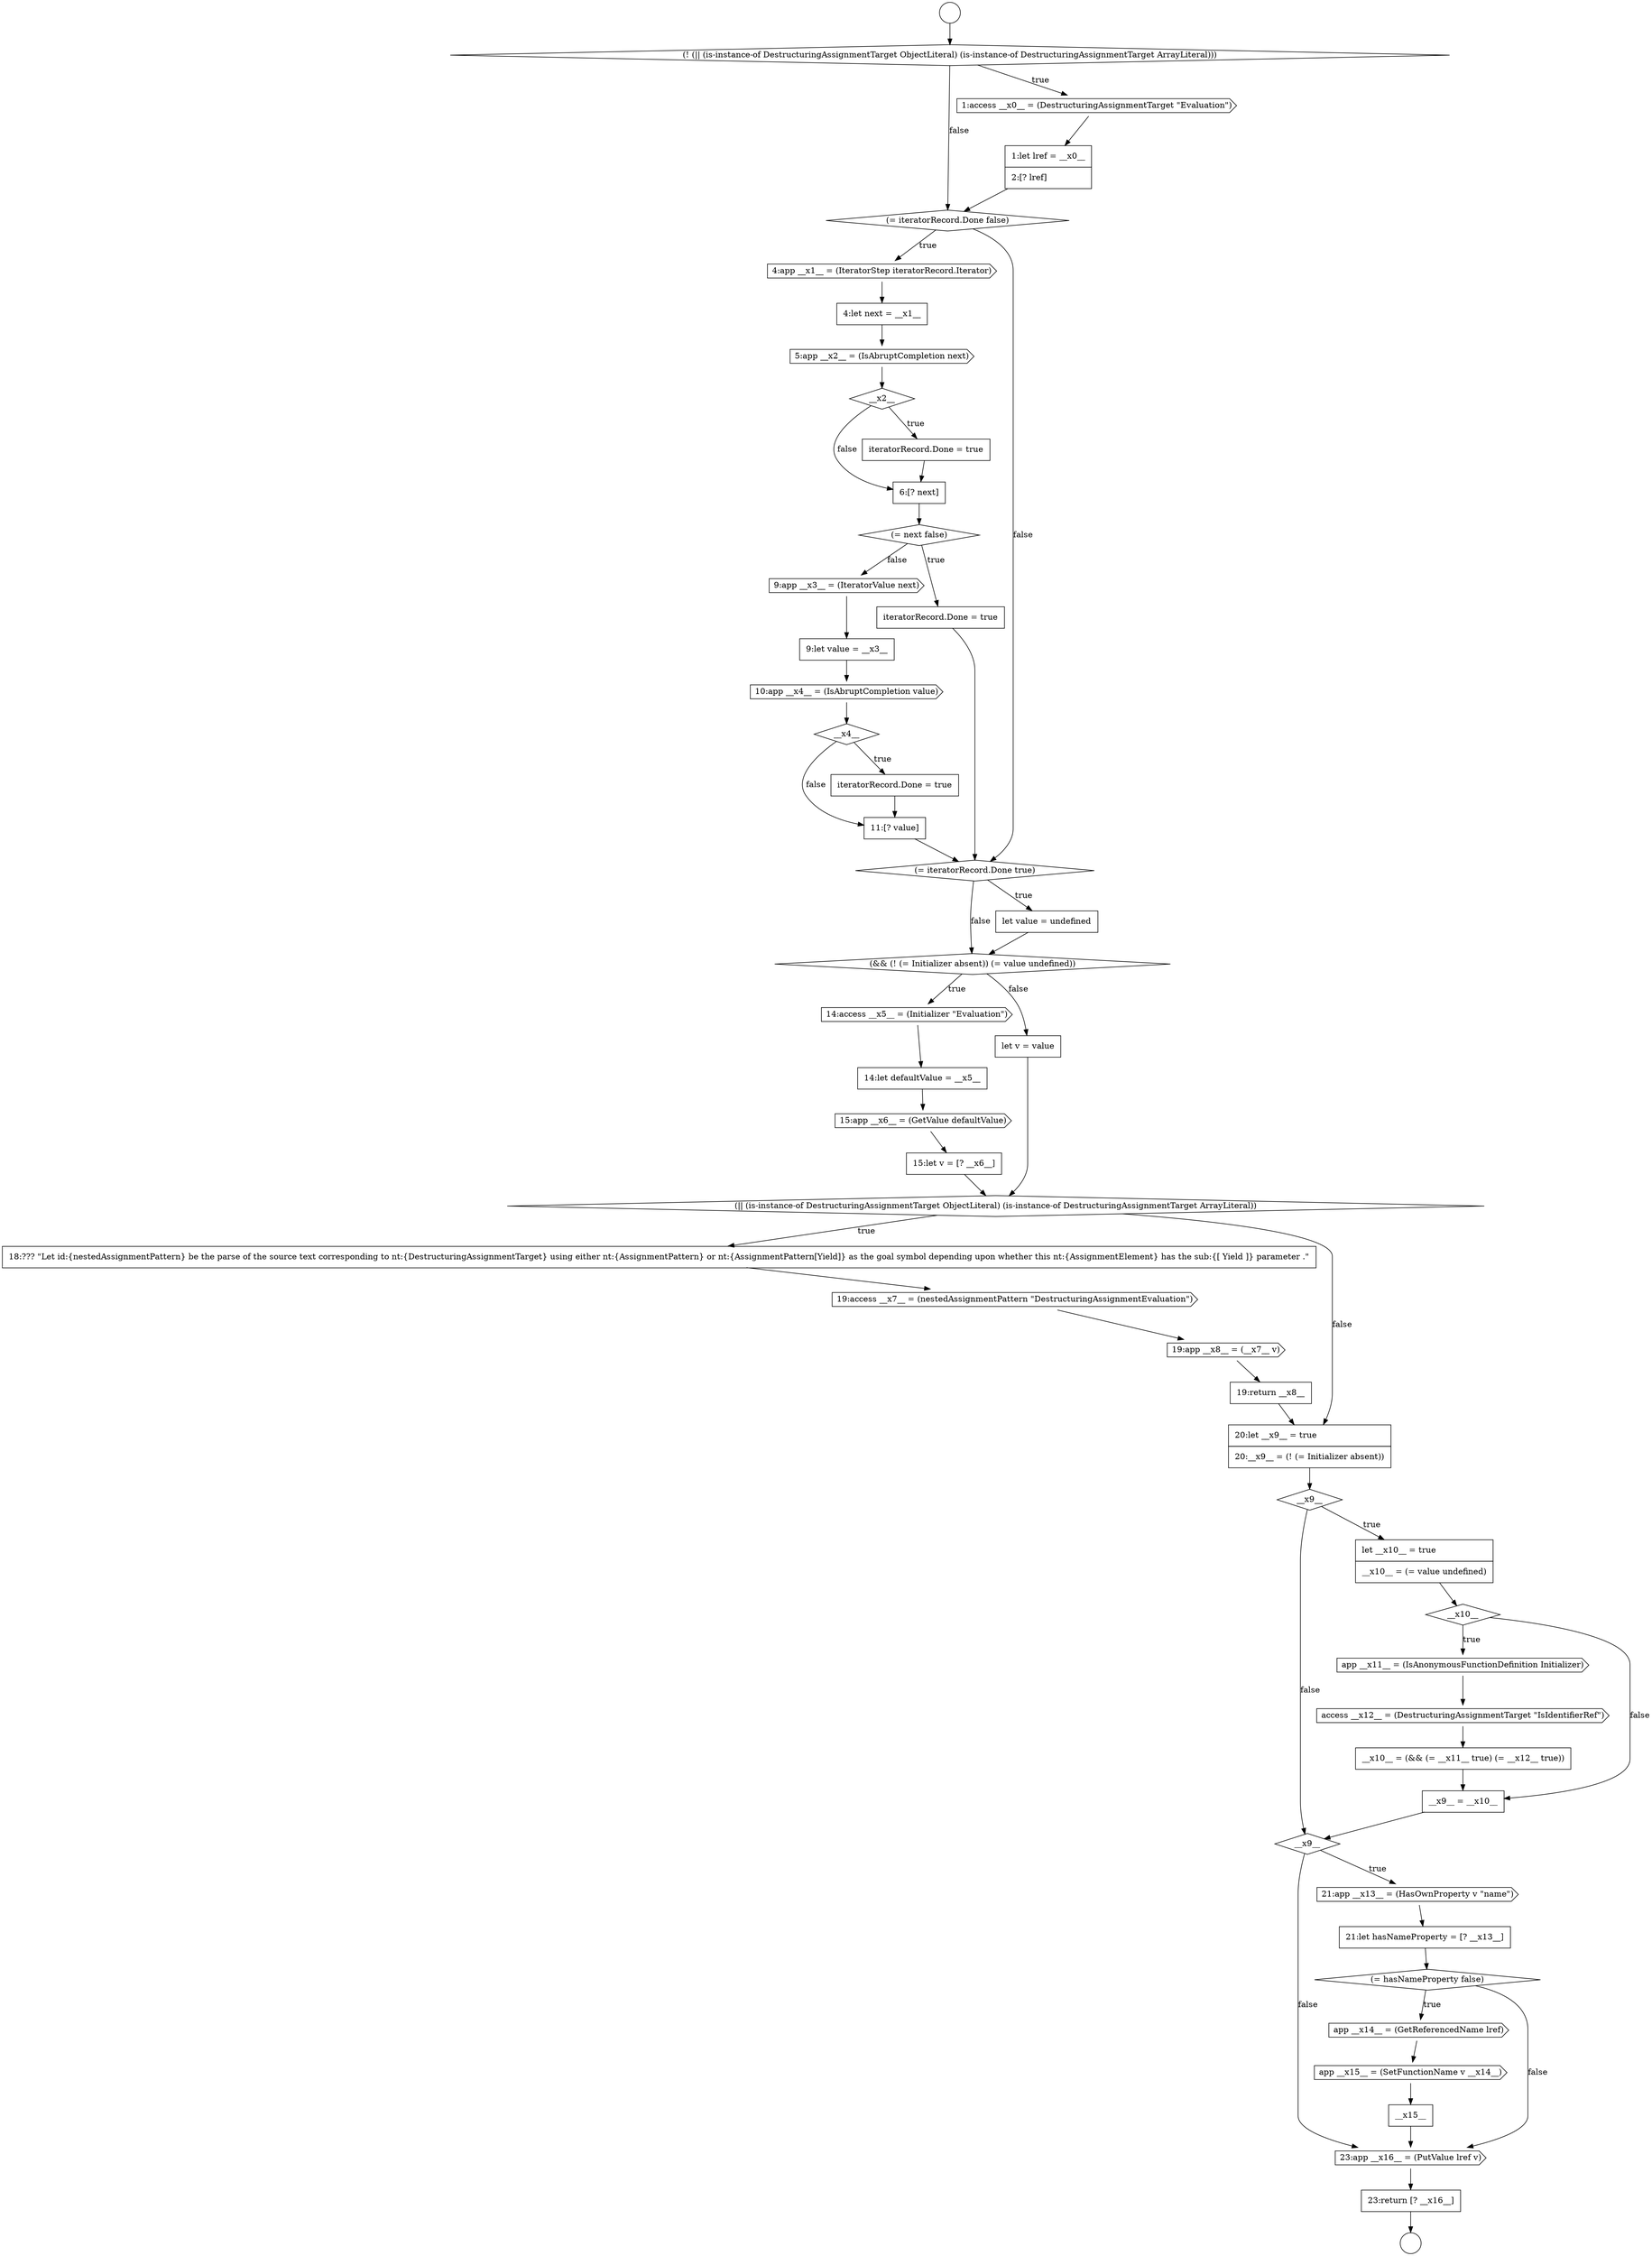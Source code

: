 digraph {
  node5088 [shape=diamond, label=<<font color="black">__x9__</font>> color="black" fillcolor="white" style=filled]
  node5069 [shape=diamond, label=<<font color="black">(&amp;&amp; (! (= Initializer absent)) (= value undefined))</font>> color="black" fillcolor="white" style=filled]
  node5056 [shape=diamond, label=<<font color="black">__x2__</font>> color="black" fillcolor="white" style=filled]
  node5064 [shape=diamond, label=<<font color="black">__x4__</font>> color="black" fillcolor="white" style=filled]
  node5084 [shape=cds, label=<<font color="black">app __x11__ = (IsAnonymousFunctionDefinition Initializer)</font>> color="black" fillcolor="white" style=filled]
  node5070 [shape=cds, label=<<font color="black">14:access __x5__ = (Initializer &quot;Evaluation&quot;)</font>> color="black" fillcolor="white" style=filled]
  node5066 [shape=none, margin=0, label=<<font color="black">
    <table border="0" cellborder="1" cellspacing="0" cellpadding="10">
      <tr><td align="left">11:[? value]</td></tr>
    </table>
  </font>> color="black" fillcolor="white" style=filled]
  node5090 [shape=none, margin=0, label=<<font color="black">
    <table border="0" cellborder="1" cellspacing="0" cellpadding="10">
      <tr><td align="left">21:let hasNameProperty = [? __x13__]</td></tr>
    </table>
  </font>> color="black" fillcolor="white" style=filled]
  node5086 [shape=none, margin=0, label=<<font color="black">
    <table border="0" cellborder="1" cellspacing="0" cellpadding="10">
      <tr><td align="left">__x10__ = (&amp;&amp; (= __x11__ true) (= __x12__ true))</td></tr>
    </table>
  </font>> color="black" fillcolor="white" style=filled]
  node5082 [shape=none, margin=0, label=<<font color="black">
    <table border="0" cellborder="1" cellspacing="0" cellpadding="10">
      <tr><td align="left">let __x10__ = true</td></tr>
      <tr><td align="left">__x10__ = (= value undefined)</td></tr>
    </table>
  </font>> color="black" fillcolor="white" style=filled]
  node5062 [shape=none, margin=0, label=<<font color="black">
    <table border="0" cellborder="1" cellspacing="0" cellpadding="10">
      <tr><td align="left">9:let value = __x3__</td></tr>
    </table>
  </font>> color="black" fillcolor="white" style=filled]
  node5083 [shape=diamond, label=<<font color="black">__x10__</font>> color="black" fillcolor="white" style=filled]
  node5068 [shape=none, margin=0, label=<<font color="black">
    <table border="0" cellborder="1" cellspacing="0" cellpadding="10">
      <tr><td align="left">let value = undefined</td></tr>
    </table>
  </font>> color="black" fillcolor="white" style=filled]
  node5072 [shape=cds, label=<<font color="black">15:app __x6__ = (GetValue defaultValue)</font>> color="black" fillcolor="white" style=filled]
  node5092 [shape=cds, label=<<font color="black">app __x14__ = (GetReferencedName lref)</font>> color="black" fillcolor="white" style=filled]
  node5073 [shape=none, margin=0, label=<<font color="black">
    <table border="0" cellborder="1" cellspacing="0" cellpadding="10">
      <tr><td align="left">15:let v = [? __x6__]</td></tr>
    </table>
  </font>> color="black" fillcolor="white" style=filled]
  node5052 [shape=diamond, label=<<font color="black">(= iteratorRecord.Done false)</font>> color="black" fillcolor="white" style=filled]
  node5076 [shape=none, margin=0, label=<<font color="black">
    <table border="0" cellborder="1" cellspacing="0" cellpadding="10">
      <tr><td align="left">18:??? &quot;Let id:{nestedAssignmentPattern} be the parse of the source text corresponding to nt:{DestructuringAssignmentTarget} using either nt:{AssignmentPattern} or nt:{AssignmentPattern[Yield]} as the goal symbol depending upon whether this nt:{AssignmentElement} has the sub:{[ Yield ]} parameter .&quot;</td></tr>
    </table>
  </font>> color="black" fillcolor="white" style=filled]
  node5091 [shape=diamond, label=<<font color="black">(= hasNameProperty false)</font>> color="black" fillcolor="white" style=filled]
  node5077 [shape=cds, label=<<font color="black">19:access __x7__ = (nestedAssignmentPattern &quot;DestructuringAssignmentEvaluation&quot;)</font>> color="black" fillcolor="white" style=filled]
  node5059 [shape=diamond, label=<<font color="black">(= next false)</font>> color="black" fillcolor="white" style=filled]
  node5096 [shape=none, margin=0, label=<<font color="black">
    <table border="0" cellborder="1" cellspacing="0" cellpadding="10">
      <tr><td align="left">23:return [? __x16__]</td></tr>
    </table>
  </font>> color="black" fillcolor="white" style=filled]
  node5049 [shape=diamond, label=<<font color="black">(! (|| (is-instance-of DestructuringAssignmentTarget ObjectLiteral) (is-instance-of DestructuringAssignmentTarget ArrayLiteral)))</font>> color="black" fillcolor="white" style=filled]
  node5085 [shape=cds, label=<<font color="black">access __x12__ = (DestructuringAssignmentTarget &quot;IsIdentifierRef&quot;)</font>> color="black" fillcolor="white" style=filled]
  node5053 [shape=cds, label=<<font color="black">4:app __x1__ = (IteratorStep iteratorRecord.Iterator)</font>> color="black" fillcolor="white" style=filled]
  node5081 [shape=diamond, label=<<font color="black">__x9__</font>> color="black" fillcolor="white" style=filled]
  node5075 [shape=diamond, label=<<font color="black">(|| (is-instance-of DestructuringAssignmentTarget ObjectLiteral) (is-instance-of DestructuringAssignmentTarget ArrayLiteral))</font>> color="black" fillcolor="white" style=filled]
  node5080 [shape=none, margin=0, label=<<font color="black">
    <table border="0" cellborder="1" cellspacing="0" cellpadding="10">
      <tr><td align="left">20:let __x9__ = true</td></tr>
      <tr><td align="left">20:__x9__ = (! (= Initializer absent))</td></tr>
    </table>
  </font>> color="black" fillcolor="white" style=filled]
  node5063 [shape=cds, label=<<font color="black">10:app __x4__ = (IsAbruptCompletion value)</font>> color="black" fillcolor="white" style=filled]
  node5058 [shape=none, margin=0, label=<<font color="black">
    <table border="0" cellborder="1" cellspacing="0" cellpadding="10">
      <tr><td align="left">6:[? next]</td></tr>
    </table>
  </font>> color="black" fillcolor="white" style=filled]
  node5048 [shape=circle label=" " color="black" fillcolor="white" style=filled]
  node5095 [shape=cds, label=<<font color="black">23:app __x16__ = (PutValue lref v)</font>> color="black" fillcolor="white" style=filled]
  node5065 [shape=none, margin=0, label=<<font color="black">
    <table border="0" cellborder="1" cellspacing="0" cellpadding="10">
      <tr><td align="left">iteratorRecord.Done = true</td></tr>
    </table>
  </font>> color="black" fillcolor="white" style=filled]
  node5067 [shape=diamond, label=<<font color="black">(= iteratorRecord.Done true)</font>> color="black" fillcolor="white" style=filled]
  node5050 [shape=cds, label=<<font color="black">1:access __x0__ = (DestructuringAssignmentTarget &quot;Evaluation&quot;)</font>> color="black" fillcolor="white" style=filled]
  node5071 [shape=none, margin=0, label=<<font color="black">
    <table border="0" cellborder="1" cellspacing="0" cellpadding="10">
      <tr><td align="left">14:let defaultValue = __x5__</td></tr>
    </table>
  </font>> color="black" fillcolor="white" style=filled]
  node5054 [shape=none, margin=0, label=<<font color="black">
    <table border="0" cellborder="1" cellspacing="0" cellpadding="10">
      <tr><td align="left">4:let next = __x1__</td></tr>
    </table>
  </font>> color="black" fillcolor="white" style=filled]
  node5093 [shape=cds, label=<<font color="black">app __x15__ = (SetFunctionName v __x14__)</font>> color="black" fillcolor="white" style=filled]
  node5057 [shape=none, margin=0, label=<<font color="black">
    <table border="0" cellborder="1" cellspacing="0" cellpadding="10">
      <tr><td align="left">iteratorRecord.Done = true</td></tr>
    </table>
  </font>> color="black" fillcolor="white" style=filled]
  node5094 [shape=none, margin=0, label=<<font color="black">
    <table border="0" cellborder="1" cellspacing="0" cellpadding="10">
      <tr><td align="left">__x15__</td></tr>
    </table>
  </font>> color="black" fillcolor="white" style=filled]
  node5089 [shape=cds, label=<<font color="black">21:app __x13__ = (HasOwnProperty v &quot;name&quot;)</font>> color="black" fillcolor="white" style=filled]
  node5047 [shape=circle label=" " color="black" fillcolor="white" style=filled]
  node5074 [shape=none, margin=0, label=<<font color="black">
    <table border="0" cellborder="1" cellspacing="0" cellpadding="10">
      <tr><td align="left">let v = value</td></tr>
    </table>
  </font>> color="black" fillcolor="white" style=filled]
  node5079 [shape=none, margin=0, label=<<font color="black">
    <table border="0" cellborder="1" cellspacing="0" cellpadding="10">
      <tr><td align="left">19:return __x8__</td></tr>
    </table>
  </font>> color="black" fillcolor="white" style=filled]
  node5055 [shape=cds, label=<<font color="black">5:app __x2__ = (IsAbruptCompletion next)</font>> color="black" fillcolor="white" style=filled]
  node5087 [shape=none, margin=0, label=<<font color="black">
    <table border="0" cellborder="1" cellspacing="0" cellpadding="10">
      <tr><td align="left">__x9__ = __x10__</td></tr>
    </table>
  </font>> color="black" fillcolor="white" style=filled]
  node5051 [shape=none, margin=0, label=<<font color="black">
    <table border="0" cellborder="1" cellspacing="0" cellpadding="10">
      <tr><td align="left">1:let lref = __x0__</td></tr>
      <tr><td align="left">2:[? lref]</td></tr>
    </table>
  </font>> color="black" fillcolor="white" style=filled]
  node5078 [shape=cds, label=<<font color="black">19:app __x8__ = (__x7__ v)</font>> color="black" fillcolor="white" style=filled]
  node5061 [shape=cds, label=<<font color="black">9:app __x3__ = (IteratorValue next)</font>> color="black" fillcolor="white" style=filled]
  node5060 [shape=none, margin=0, label=<<font color="black">
    <table border="0" cellborder="1" cellspacing="0" cellpadding="10">
      <tr><td align="left">iteratorRecord.Done = true</td></tr>
    </table>
  </font>> color="black" fillcolor="white" style=filled]
  node5071 -> node5072 [ color="black"]
  node5053 -> node5054 [ color="black"]
  node5065 -> node5066 [ color="black"]
  node5054 -> node5055 [ color="black"]
  node5068 -> node5069 [ color="black"]
  node5052 -> node5053 [label=<<font color="black">true</font>> color="black"]
  node5052 -> node5067 [label=<<font color="black">false</font>> color="black"]
  node5094 -> node5095 [ color="black"]
  node5089 -> node5090 [ color="black"]
  node5057 -> node5058 [ color="black"]
  node5091 -> node5092 [label=<<font color="black">true</font>> color="black"]
  node5091 -> node5095 [label=<<font color="black">false</font>> color="black"]
  node5059 -> node5060 [label=<<font color="black">true</font>> color="black"]
  node5059 -> node5061 [label=<<font color="black">false</font>> color="black"]
  node5074 -> node5075 [ color="black"]
  node5064 -> node5065 [label=<<font color="black">true</font>> color="black"]
  node5064 -> node5066 [label=<<font color="black">false</font>> color="black"]
  node5067 -> node5068 [label=<<font color="black">true</font>> color="black"]
  node5067 -> node5069 [label=<<font color="black">false</font>> color="black"]
  node5075 -> node5076 [label=<<font color="black">true</font>> color="black"]
  node5075 -> node5080 [label=<<font color="black">false</font>> color="black"]
  node5077 -> node5078 [ color="black"]
  node5047 -> node5049 [ color="black"]
  node5080 -> node5081 [ color="black"]
  node5051 -> node5052 [ color="black"]
  node5058 -> node5059 [ color="black"]
  node5090 -> node5091 [ color="black"]
  node5088 -> node5089 [label=<<font color="black">true</font>> color="black"]
  node5088 -> node5095 [label=<<font color="black">false</font>> color="black"]
  node5087 -> node5088 [ color="black"]
  node5062 -> node5063 [ color="black"]
  node5082 -> node5083 [ color="black"]
  node5063 -> node5064 [ color="black"]
  node5079 -> node5080 [ color="black"]
  node5092 -> node5093 [ color="black"]
  node5050 -> node5051 [ color="black"]
  node5086 -> node5087 [ color="black"]
  node5073 -> node5075 [ color="black"]
  node5060 -> node5067 [ color="black"]
  node5072 -> node5073 [ color="black"]
  node5084 -> node5085 [ color="black"]
  node5066 -> node5067 [ color="black"]
  node5095 -> node5096 [ color="black"]
  node5096 -> node5048 [ color="black"]
  node5070 -> node5071 [ color="black"]
  node5085 -> node5086 [ color="black"]
  node5093 -> node5094 [ color="black"]
  node5055 -> node5056 [ color="black"]
  node5069 -> node5070 [label=<<font color="black">true</font>> color="black"]
  node5069 -> node5074 [label=<<font color="black">false</font>> color="black"]
  node5049 -> node5050 [label=<<font color="black">true</font>> color="black"]
  node5049 -> node5052 [label=<<font color="black">false</font>> color="black"]
  node5081 -> node5082 [label=<<font color="black">true</font>> color="black"]
  node5081 -> node5088 [label=<<font color="black">false</font>> color="black"]
  node5056 -> node5057 [label=<<font color="black">true</font>> color="black"]
  node5056 -> node5058 [label=<<font color="black">false</font>> color="black"]
  node5083 -> node5084 [label=<<font color="black">true</font>> color="black"]
  node5083 -> node5087 [label=<<font color="black">false</font>> color="black"]
  node5076 -> node5077 [ color="black"]
  node5061 -> node5062 [ color="black"]
  node5078 -> node5079 [ color="black"]
}
